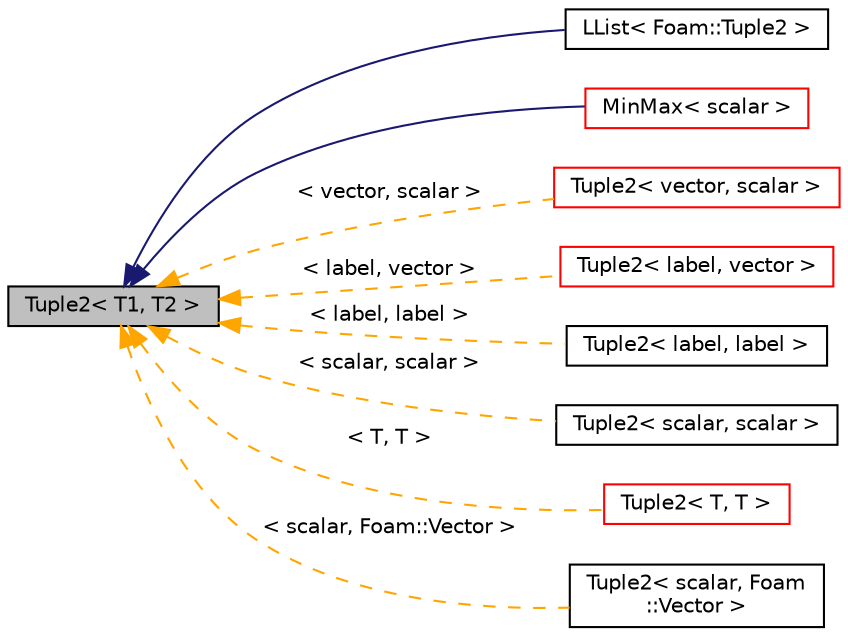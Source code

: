 digraph "Tuple2&lt; T1, T2 &gt;"
{
  bgcolor="transparent";
  edge [fontname="Helvetica",fontsize="10",labelfontname="Helvetica",labelfontsize="10"];
  node [fontname="Helvetica",fontsize="10",shape=record];
  rankdir="LR";
  Node1 [label="Tuple2\< T1, T2 \>",height=0.2,width=0.4,color="black", fillcolor="grey75", style="filled" fontcolor="black"];
  Node1 -> Node2 [dir="back",color="midnightblue",fontsize="10",style="solid",fontname="Helvetica"];
  Node2 [label="LList\< Foam::Tuple2 \>",height=0.2,width=0.4,color="black",URL="$classFoam_1_1LList.html"];
  Node1 -> Node3 [dir="back",color="midnightblue",fontsize="10",style="solid",fontname="Helvetica"];
  Node3 [label="MinMax\< scalar \>",height=0.2,width=0.4,color="red",URL="$classFoam_1_1MinMax.html"];
  Node1 -> Node4 [dir="back",color="orange",fontsize="10",style="dashed",label=" \< vector, scalar \>" ,fontname="Helvetica"];
  Node4 [label="Tuple2\< vector, scalar \>",height=0.2,width=0.4,color="red",URL="$classFoam_1_1Tuple2.html"];
  Node1 -> Node5 [dir="back",color="orange",fontsize="10",style="dashed",label=" \< label, vector \>" ,fontname="Helvetica"];
  Node5 [label="Tuple2\< label, vector \>",height=0.2,width=0.4,color="red",URL="$classFoam_1_1Tuple2.html"];
  Node1 -> Node6 [dir="back",color="orange",fontsize="10",style="dashed",label=" \< label, label \>" ,fontname="Helvetica"];
  Node6 [label="Tuple2\< label, label \>",height=0.2,width=0.4,color="black",URL="$classFoam_1_1Tuple2.html"];
  Node1 -> Node7 [dir="back",color="orange",fontsize="10",style="dashed",label=" \< scalar, scalar \>" ,fontname="Helvetica"];
  Node7 [label="Tuple2\< scalar, scalar \>",height=0.2,width=0.4,color="black",URL="$classFoam_1_1Tuple2.html"];
  Node1 -> Node8 [dir="back",color="orange",fontsize="10",style="dashed",label=" \< T, T \>" ,fontname="Helvetica"];
  Node8 [label="Tuple2\< T, T \>",height=0.2,width=0.4,color="red",URL="$classFoam_1_1Tuple2.html"];
  Node1 -> Node9 [dir="back",color="orange",fontsize="10",style="dashed",label=" \< scalar, Foam::Vector \>" ,fontname="Helvetica"];
  Node9 [label="Tuple2\< scalar, Foam\l::Vector \>",height=0.2,width=0.4,color="black",URL="$classFoam_1_1Tuple2.html"];
}

